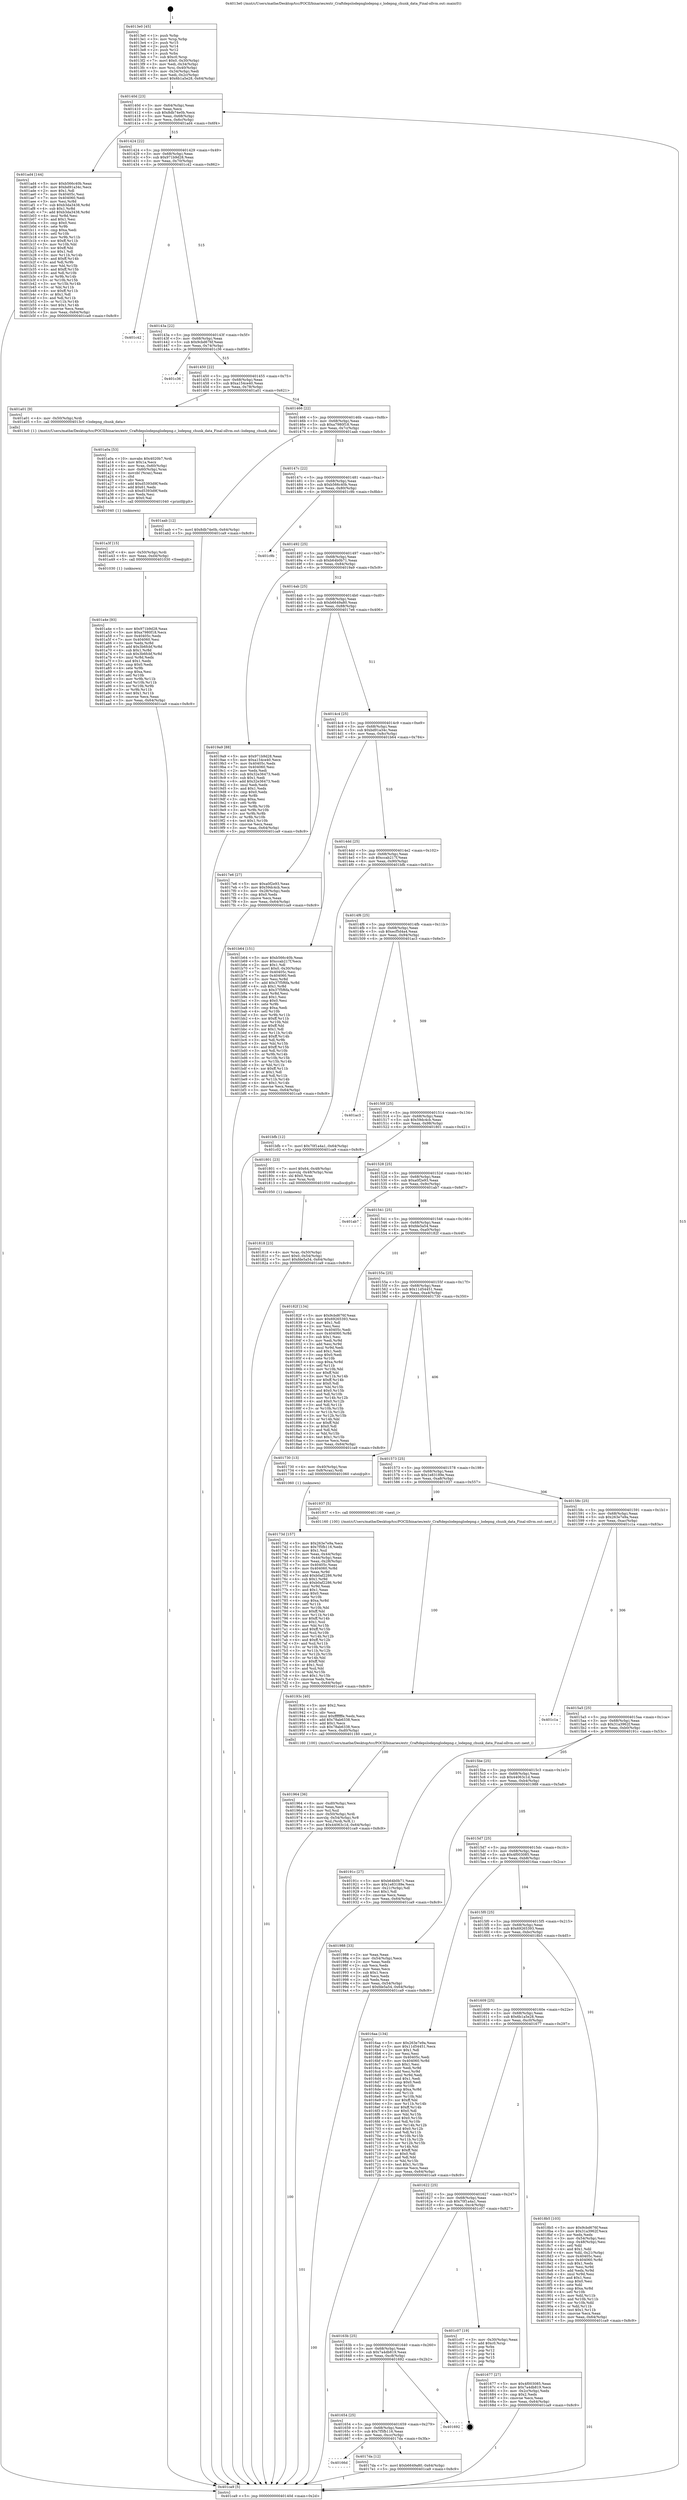 digraph "0x4013e0" {
  label = "0x4013e0 (/mnt/c/Users/mathe/Desktop/tcc/POCII/binaries/extr_Craftdepslodepnglodepng.c_lodepng_chunk_data_Final-ollvm.out::main(0))"
  labelloc = "t"
  node[shape=record]

  Entry [label="",width=0.3,height=0.3,shape=circle,fillcolor=black,style=filled]
  "0x40140d" [label="{
     0x40140d [23]\l
     | [instrs]\l
     &nbsp;&nbsp;0x40140d \<+3\>: mov -0x64(%rbp),%eax\l
     &nbsp;&nbsp;0x401410 \<+2\>: mov %eax,%ecx\l
     &nbsp;&nbsp;0x401412 \<+6\>: sub $0x8db74e0b,%ecx\l
     &nbsp;&nbsp;0x401418 \<+3\>: mov %eax,-0x68(%rbp)\l
     &nbsp;&nbsp;0x40141b \<+3\>: mov %ecx,-0x6c(%rbp)\l
     &nbsp;&nbsp;0x40141e \<+6\>: je 0000000000401ad4 \<main+0x6f4\>\l
  }"]
  "0x401ad4" [label="{
     0x401ad4 [144]\l
     | [instrs]\l
     &nbsp;&nbsp;0x401ad4 \<+5\>: mov $0xb566c40b,%eax\l
     &nbsp;&nbsp;0x401ad9 \<+5\>: mov $0xbd91a34c,%ecx\l
     &nbsp;&nbsp;0x401ade \<+2\>: mov $0x1,%dl\l
     &nbsp;&nbsp;0x401ae0 \<+7\>: mov 0x40405c,%esi\l
     &nbsp;&nbsp;0x401ae7 \<+7\>: mov 0x404060,%edi\l
     &nbsp;&nbsp;0x401aee \<+3\>: mov %esi,%r8d\l
     &nbsp;&nbsp;0x401af1 \<+7\>: sub $0xb3da3438,%r8d\l
     &nbsp;&nbsp;0x401af8 \<+4\>: sub $0x1,%r8d\l
     &nbsp;&nbsp;0x401afc \<+7\>: add $0xb3da3438,%r8d\l
     &nbsp;&nbsp;0x401b03 \<+4\>: imul %r8d,%esi\l
     &nbsp;&nbsp;0x401b07 \<+3\>: and $0x1,%esi\l
     &nbsp;&nbsp;0x401b0a \<+3\>: cmp $0x0,%esi\l
     &nbsp;&nbsp;0x401b0d \<+4\>: sete %r9b\l
     &nbsp;&nbsp;0x401b11 \<+3\>: cmp $0xa,%edi\l
     &nbsp;&nbsp;0x401b14 \<+4\>: setl %r10b\l
     &nbsp;&nbsp;0x401b18 \<+3\>: mov %r9b,%r11b\l
     &nbsp;&nbsp;0x401b1b \<+4\>: xor $0xff,%r11b\l
     &nbsp;&nbsp;0x401b1f \<+3\>: mov %r10b,%bl\l
     &nbsp;&nbsp;0x401b22 \<+3\>: xor $0xff,%bl\l
     &nbsp;&nbsp;0x401b25 \<+3\>: xor $0x1,%dl\l
     &nbsp;&nbsp;0x401b28 \<+3\>: mov %r11b,%r14b\l
     &nbsp;&nbsp;0x401b2b \<+4\>: and $0xff,%r14b\l
     &nbsp;&nbsp;0x401b2f \<+3\>: and %dl,%r9b\l
     &nbsp;&nbsp;0x401b32 \<+3\>: mov %bl,%r15b\l
     &nbsp;&nbsp;0x401b35 \<+4\>: and $0xff,%r15b\l
     &nbsp;&nbsp;0x401b39 \<+3\>: and %dl,%r10b\l
     &nbsp;&nbsp;0x401b3c \<+3\>: or %r9b,%r14b\l
     &nbsp;&nbsp;0x401b3f \<+3\>: or %r10b,%r15b\l
     &nbsp;&nbsp;0x401b42 \<+3\>: xor %r15b,%r14b\l
     &nbsp;&nbsp;0x401b45 \<+3\>: or %bl,%r11b\l
     &nbsp;&nbsp;0x401b48 \<+4\>: xor $0xff,%r11b\l
     &nbsp;&nbsp;0x401b4c \<+3\>: or $0x1,%dl\l
     &nbsp;&nbsp;0x401b4f \<+3\>: and %dl,%r11b\l
     &nbsp;&nbsp;0x401b52 \<+3\>: or %r11b,%r14b\l
     &nbsp;&nbsp;0x401b55 \<+4\>: test $0x1,%r14b\l
     &nbsp;&nbsp;0x401b59 \<+3\>: cmovne %ecx,%eax\l
     &nbsp;&nbsp;0x401b5c \<+3\>: mov %eax,-0x64(%rbp)\l
     &nbsp;&nbsp;0x401b5f \<+5\>: jmp 0000000000401ca9 \<main+0x8c9\>\l
  }"]
  "0x401424" [label="{
     0x401424 [22]\l
     | [instrs]\l
     &nbsp;&nbsp;0x401424 \<+5\>: jmp 0000000000401429 \<main+0x49\>\l
     &nbsp;&nbsp;0x401429 \<+3\>: mov -0x68(%rbp),%eax\l
     &nbsp;&nbsp;0x40142c \<+5\>: sub $0x971b9d28,%eax\l
     &nbsp;&nbsp;0x401431 \<+3\>: mov %eax,-0x70(%rbp)\l
     &nbsp;&nbsp;0x401434 \<+6\>: je 0000000000401c42 \<main+0x862\>\l
  }"]
  Exit [label="",width=0.3,height=0.3,shape=circle,fillcolor=black,style=filled,peripheries=2]
  "0x401c42" [label="{
     0x401c42\l
  }", style=dashed]
  "0x40143a" [label="{
     0x40143a [22]\l
     | [instrs]\l
     &nbsp;&nbsp;0x40143a \<+5\>: jmp 000000000040143f \<main+0x5f\>\l
     &nbsp;&nbsp;0x40143f \<+3\>: mov -0x68(%rbp),%eax\l
     &nbsp;&nbsp;0x401442 \<+5\>: sub $0x9cbd676f,%eax\l
     &nbsp;&nbsp;0x401447 \<+3\>: mov %eax,-0x74(%rbp)\l
     &nbsp;&nbsp;0x40144a \<+6\>: je 0000000000401c36 \<main+0x856\>\l
  }"]
  "0x401a4e" [label="{
     0x401a4e [93]\l
     | [instrs]\l
     &nbsp;&nbsp;0x401a4e \<+5\>: mov $0x971b9d28,%eax\l
     &nbsp;&nbsp;0x401a53 \<+5\>: mov $0xa7980f18,%ecx\l
     &nbsp;&nbsp;0x401a58 \<+7\>: mov 0x40405c,%edx\l
     &nbsp;&nbsp;0x401a5f \<+7\>: mov 0x404060,%esi\l
     &nbsp;&nbsp;0x401a66 \<+3\>: mov %edx,%r8d\l
     &nbsp;&nbsp;0x401a69 \<+7\>: add $0x3b6fcbf,%r8d\l
     &nbsp;&nbsp;0x401a70 \<+4\>: sub $0x1,%r8d\l
     &nbsp;&nbsp;0x401a74 \<+7\>: sub $0x3b6fcbf,%r8d\l
     &nbsp;&nbsp;0x401a7b \<+4\>: imul %r8d,%edx\l
     &nbsp;&nbsp;0x401a7f \<+3\>: and $0x1,%edx\l
     &nbsp;&nbsp;0x401a82 \<+3\>: cmp $0x0,%edx\l
     &nbsp;&nbsp;0x401a85 \<+4\>: sete %r9b\l
     &nbsp;&nbsp;0x401a89 \<+3\>: cmp $0xa,%esi\l
     &nbsp;&nbsp;0x401a8c \<+4\>: setl %r10b\l
     &nbsp;&nbsp;0x401a90 \<+3\>: mov %r9b,%r11b\l
     &nbsp;&nbsp;0x401a93 \<+3\>: and %r10b,%r11b\l
     &nbsp;&nbsp;0x401a96 \<+3\>: xor %r10b,%r9b\l
     &nbsp;&nbsp;0x401a99 \<+3\>: or %r9b,%r11b\l
     &nbsp;&nbsp;0x401a9c \<+4\>: test $0x1,%r11b\l
     &nbsp;&nbsp;0x401aa0 \<+3\>: cmovne %ecx,%eax\l
     &nbsp;&nbsp;0x401aa3 \<+3\>: mov %eax,-0x64(%rbp)\l
     &nbsp;&nbsp;0x401aa6 \<+5\>: jmp 0000000000401ca9 \<main+0x8c9\>\l
  }"]
  "0x401c36" [label="{
     0x401c36\l
  }", style=dashed]
  "0x401450" [label="{
     0x401450 [22]\l
     | [instrs]\l
     &nbsp;&nbsp;0x401450 \<+5\>: jmp 0000000000401455 \<main+0x75\>\l
     &nbsp;&nbsp;0x401455 \<+3\>: mov -0x68(%rbp),%eax\l
     &nbsp;&nbsp;0x401458 \<+5\>: sub $0xa154ce40,%eax\l
     &nbsp;&nbsp;0x40145d \<+3\>: mov %eax,-0x78(%rbp)\l
     &nbsp;&nbsp;0x401460 \<+6\>: je 0000000000401a01 \<main+0x621\>\l
  }"]
  "0x401a3f" [label="{
     0x401a3f [15]\l
     | [instrs]\l
     &nbsp;&nbsp;0x401a3f \<+4\>: mov -0x50(%rbp),%rdi\l
     &nbsp;&nbsp;0x401a43 \<+6\>: mov %eax,-0xd4(%rbp)\l
     &nbsp;&nbsp;0x401a49 \<+5\>: call 0000000000401030 \<free@plt\>\l
     | [calls]\l
     &nbsp;&nbsp;0x401030 \{1\} (unknown)\l
  }"]
  "0x401a01" [label="{
     0x401a01 [9]\l
     | [instrs]\l
     &nbsp;&nbsp;0x401a01 \<+4\>: mov -0x50(%rbp),%rdi\l
     &nbsp;&nbsp;0x401a05 \<+5\>: call 00000000004013c0 \<lodepng_chunk_data\>\l
     | [calls]\l
     &nbsp;&nbsp;0x4013c0 \{1\} (/mnt/c/Users/mathe/Desktop/tcc/POCII/binaries/extr_Craftdepslodepnglodepng.c_lodepng_chunk_data_Final-ollvm.out::lodepng_chunk_data)\l
  }"]
  "0x401466" [label="{
     0x401466 [22]\l
     | [instrs]\l
     &nbsp;&nbsp;0x401466 \<+5\>: jmp 000000000040146b \<main+0x8b\>\l
     &nbsp;&nbsp;0x40146b \<+3\>: mov -0x68(%rbp),%eax\l
     &nbsp;&nbsp;0x40146e \<+5\>: sub $0xa7980f18,%eax\l
     &nbsp;&nbsp;0x401473 \<+3\>: mov %eax,-0x7c(%rbp)\l
     &nbsp;&nbsp;0x401476 \<+6\>: je 0000000000401aab \<main+0x6cb\>\l
  }"]
  "0x401a0a" [label="{
     0x401a0a [53]\l
     | [instrs]\l
     &nbsp;&nbsp;0x401a0a \<+10\>: movabs $0x4020b7,%rdi\l
     &nbsp;&nbsp;0x401a14 \<+5\>: mov $0x1a,%ecx\l
     &nbsp;&nbsp;0x401a19 \<+4\>: mov %rax,-0x60(%rbp)\l
     &nbsp;&nbsp;0x401a1d \<+4\>: mov -0x60(%rbp),%rax\l
     &nbsp;&nbsp;0x401a21 \<+3\>: movzbl (%rax),%eax\l
     &nbsp;&nbsp;0x401a24 \<+1\>: cltd\l
     &nbsp;&nbsp;0x401a25 \<+2\>: idiv %ecx\l
     &nbsp;&nbsp;0x401a27 \<+6\>: add $0xd5393d9f,%edx\l
     &nbsp;&nbsp;0x401a2d \<+3\>: add $0x61,%edx\l
     &nbsp;&nbsp;0x401a30 \<+6\>: sub $0xd5393d9f,%edx\l
     &nbsp;&nbsp;0x401a36 \<+2\>: mov %edx,%esi\l
     &nbsp;&nbsp;0x401a38 \<+2\>: mov $0x0,%al\l
     &nbsp;&nbsp;0x401a3a \<+5\>: call 0000000000401040 \<printf@plt\>\l
     | [calls]\l
     &nbsp;&nbsp;0x401040 \{1\} (unknown)\l
  }"]
  "0x401aab" [label="{
     0x401aab [12]\l
     | [instrs]\l
     &nbsp;&nbsp;0x401aab \<+7\>: movl $0x8db74e0b,-0x64(%rbp)\l
     &nbsp;&nbsp;0x401ab2 \<+5\>: jmp 0000000000401ca9 \<main+0x8c9\>\l
  }"]
  "0x40147c" [label="{
     0x40147c [22]\l
     | [instrs]\l
     &nbsp;&nbsp;0x40147c \<+5\>: jmp 0000000000401481 \<main+0xa1\>\l
     &nbsp;&nbsp;0x401481 \<+3\>: mov -0x68(%rbp),%eax\l
     &nbsp;&nbsp;0x401484 \<+5\>: sub $0xb566c40b,%eax\l
     &nbsp;&nbsp;0x401489 \<+3\>: mov %eax,-0x80(%rbp)\l
     &nbsp;&nbsp;0x40148c \<+6\>: je 0000000000401c9b \<main+0x8bb\>\l
  }"]
  "0x401964" [label="{
     0x401964 [36]\l
     | [instrs]\l
     &nbsp;&nbsp;0x401964 \<+6\>: mov -0xd0(%rbp),%ecx\l
     &nbsp;&nbsp;0x40196a \<+3\>: imul %eax,%ecx\l
     &nbsp;&nbsp;0x40196d \<+3\>: mov %cl,%sil\l
     &nbsp;&nbsp;0x401970 \<+4\>: mov -0x50(%rbp),%rdi\l
     &nbsp;&nbsp;0x401974 \<+4\>: movslq -0x54(%rbp),%r8\l
     &nbsp;&nbsp;0x401978 \<+4\>: mov %sil,(%rdi,%r8,1)\l
     &nbsp;&nbsp;0x40197c \<+7\>: movl $0x44063c1d,-0x64(%rbp)\l
     &nbsp;&nbsp;0x401983 \<+5\>: jmp 0000000000401ca9 \<main+0x8c9\>\l
  }"]
  "0x401c9b" [label="{
     0x401c9b\l
  }", style=dashed]
  "0x401492" [label="{
     0x401492 [25]\l
     | [instrs]\l
     &nbsp;&nbsp;0x401492 \<+5\>: jmp 0000000000401497 \<main+0xb7\>\l
     &nbsp;&nbsp;0x401497 \<+3\>: mov -0x68(%rbp),%eax\l
     &nbsp;&nbsp;0x40149a \<+5\>: sub $0xb64b0b71,%eax\l
     &nbsp;&nbsp;0x40149f \<+6\>: mov %eax,-0x84(%rbp)\l
     &nbsp;&nbsp;0x4014a5 \<+6\>: je 00000000004019a9 \<main+0x5c9\>\l
  }"]
  "0x40193c" [label="{
     0x40193c [40]\l
     | [instrs]\l
     &nbsp;&nbsp;0x40193c \<+5\>: mov $0x2,%ecx\l
     &nbsp;&nbsp;0x401941 \<+1\>: cltd\l
     &nbsp;&nbsp;0x401942 \<+2\>: idiv %ecx\l
     &nbsp;&nbsp;0x401944 \<+6\>: imul $0xfffffffe,%edx,%ecx\l
     &nbsp;&nbsp;0x40194a \<+6\>: add $0x78ab6338,%ecx\l
     &nbsp;&nbsp;0x401950 \<+3\>: add $0x1,%ecx\l
     &nbsp;&nbsp;0x401953 \<+6\>: sub $0x78ab6338,%ecx\l
     &nbsp;&nbsp;0x401959 \<+6\>: mov %ecx,-0xd0(%rbp)\l
     &nbsp;&nbsp;0x40195f \<+5\>: call 0000000000401160 \<next_i\>\l
     | [calls]\l
     &nbsp;&nbsp;0x401160 \{100\} (/mnt/c/Users/mathe/Desktop/tcc/POCII/binaries/extr_Craftdepslodepnglodepng.c_lodepng_chunk_data_Final-ollvm.out::next_i)\l
  }"]
  "0x4019a9" [label="{
     0x4019a9 [88]\l
     | [instrs]\l
     &nbsp;&nbsp;0x4019a9 \<+5\>: mov $0x971b9d28,%eax\l
     &nbsp;&nbsp;0x4019ae \<+5\>: mov $0xa154ce40,%ecx\l
     &nbsp;&nbsp;0x4019b3 \<+7\>: mov 0x40405c,%edx\l
     &nbsp;&nbsp;0x4019ba \<+7\>: mov 0x404060,%esi\l
     &nbsp;&nbsp;0x4019c1 \<+2\>: mov %edx,%edi\l
     &nbsp;&nbsp;0x4019c3 \<+6\>: sub $0x32e36473,%edi\l
     &nbsp;&nbsp;0x4019c9 \<+3\>: sub $0x1,%edi\l
     &nbsp;&nbsp;0x4019cc \<+6\>: add $0x32e36473,%edi\l
     &nbsp;&nbsp;0x4019d2 \<+3\>: imul %edi,%edx\l
     &nbsp;&nbsp;0x4019d5 \<+3\>: and $0x1,%edx\l
     &nbsp;&nbsp;0x4019d8 \<+3\>: cmp $0x0,%edx\l
     &nbsp;&nbsp;0x4019db \<+4\>: sete %r8b\l
     &nbsp;&nbsp;0x4019df \<+3\>: cmp $0xa,%esi\l
     &nbsp;&nbsp;0x4019e2 \<+4\>: setl %r9b\l
     &nbsp;&nbsp;0x4019e6 \<+3\>: mov %r8b,%r10b\l
     &nbsp;&nbsp;0x4019e9 \<+3\>: and %r9b,%r10b\l
     &nbsp;&nbsp;0x4019ec \<+3\>: xor %r9b,%r8b\l
     &nbsp;&nbsp;0x4019ef \<+3\>: or %r8b,%r10b\l
     &nbsp;&nbsp;0x4019f2 \<+4\>: test $0x1,%r10b\l
     &nbsp;&nbsp;0x4019f6 \<+3\>: cmovne %ecx,%eax\l
     &nbsp;&nbsp;0x4019f9 \<+3\>: mov %eax,-0x64(%rbp)\l
     &nbsp;&nbsp;0x4019fc \<+5\>: jmp 0000000000401ca9 \<main+0x8c9\>\l
  }"]
  "0x4014ab" [label="{
     0x4014ab [25]\l
     | [instrs]\l
     &nbsp;&nbsp;0x4014ab \<+5\>: jmp 00000000004014b0 \<main+0xd0\>\l
     &nbsp;&nbsp;0x4014b0 \<+3\>: mov -0x68(%rbp),%eax\l
     &nbsp;&nbsp;0x4014b3 \<+5\>: sub $0xb6649a80,%eax\l
     &nbsp;&nbsp;0x4014b8 \<+6\>: mov %eax,-0x88(%rbp)\l
     &nbsp;&nbsp;0x4014be \<+6\>: je 00000000004017e6 \<main+0x406\>\l
  }"]
  "0x401818" [label="{
     0x401818 [23]\l
     | [instrs]\l
     &nbsp;&nbsp;0x401818 \<+4\>: mov %rax,-0x50(%rbp)\l
     &nbsp;&nbsp;0x40181c \<+7\>: movl $0x0,-0x54(%rbp)\l
     &nbsp;&nbsp;0x401823 \<+7\>: movl $0xfde5a54,-0x64(%rbp)\l
     &nbsp;&nbsp;0x40182a \<+5\>: jmp 0000000000401ca9 \<main+0x8c9\>\l
  }"]
  "0x4017e6" [label="{
     0x4017e6 [27]\l
     | [instrs]\l
     &nbsp;&nbsp;0x4017e6 \<+5\>: mov $0xa0f2e93,%eax\l
     &nbsp;&nbsp;0x4017eb \<+5\>: mov $0x59dc4cb,%ecx\l
     &nbsp;&nbsp;0x4017f0 \<+3\>: mov -0x28(%rbp),%edx\l
     &nbsp;&nbsp;0x4017f3 \<+3\>: cmp $0x0,%edx\l
     &nbsp;&nbsp;0x4017f6 \<+3\>: cmove %ecx,%eax\l
     &nbsp;&nbsp;0x4017f9 \<+3\>: mov %eax,-0x64(%rbp)\l
     &nbsp;&nbsp;0x4017fc \<+5\>: jmp 0000000000401ca9 \<main+0x8c9\>\l
  }"]
  "0x4014c4" [label="{
     0x4014c4 [25]\l
     | [instrs]\l
     &nbsp;&nbsp;0x4014c4 \<+5\>: jmp 00000000004014c9 \<main+0xe9\>\l
     &nbsp;&nbsp;0x4014c9 \<+3\>: mov -0x68(%rbp),%eax\l
     &nbsp;&nbsp;0x4014cc \<+5\>: sub $0xbd91a34c,%eax\l
     &nbsp;&nbsp;0x4014d1 \<+6\>: mov %eax,-0x8c(%rbp)\l
     &nbsp;&nbsp;0x4014d7 \<+6\>: je 0000000000401b64 \<main+0x784\>\l
  }"]
  "0x40166d" [label="{
     0x40166d\l
  }", style=dashed]
  "0x401b64" [label="{
     0x401b64 [151]\l
     | [instrs]\l
     &nbsp;&nbsp;0x401b64 \<+5\>: mov $0xb566c40b,%eax\l
     &nbsp;&nbsp;0x401b69 \<+5\>: mov $0xccab217f,%ecx\l
     &nbsp;&nbsp;0x401b6e \<+2\>: mov $0x1,%dl\l
     &nbsp;&nbsp;0x401b70 \<+7\>: movl $0x0,-0x30(%rbp)\l
     &nbsp;&nbsp;0x401b77 \<+7\>: mov 0x40405c,%esi\l
     &nbsp;&nbsp;0x401b7e \<+7\>: mov 0x404060,%edi\l
     &nbsp;&nbsp;0x401b85 \<+3\>: mov %esi,%r8d\l
     &nbsp;&nbsp;0x401b88 \<+7\>: add $0x37f5f6fa,%r8d\l
     &nbsp;&nbsp;0x401b8f \<+4\>: sub $0x1,%r8d\l
     &nbsp;&nbsp;0x401b93 \<+7\>: sub $0x37f5f6fa,%r8d\l
     &nbsp;&nbsp;0x401b9a \<+4\>: imul %r8d,%esi\l
     &nbsp;&nbsp;0x401b9e \<+3\>: and $0x1,%esi\l
     &nbsp;&nbsp;0x401ba1 \<+3\>: cmp $0x0,%esi\l
     &nbsp;&nbsp;0x401ba4 \<+4\>: sete %r9b\l
     &nbsp;&nbsp;0x401ba8 \<+3\>: cmp $0xa,%edi\l
     &nbsp;&nbsp;0x401bab \<+4\>: setl %r10b\l
     &nbsp;&nbsp;0x401baf \<+3\>: mov %r9b,%r11b\l
     &nbsp;&nbsp;0x401bb2 \<+4\>: xor $0xff,%r11b\l
     &nbsp;&nbsp;0x401bb6 \<+3\>: mov %r10b,%bl\l
     &nbsp;&nbsp;0x401bb9 \<+3\>: xor $0xff,%bl\l
     &nbsp;&nbsp;0x401bbc \<+3\>: xor $0x1,%dl\l
     &nbsp;&nbsp;0x401bbf \<+3\>: mov %r11b,%r14b\l
     &nbsp;&nbsp;0x401bc2 \<+4\>: and $0xff,%r14b\l
     &nbsp;&nbsp;0x401bc6 \<+3\>: and %dl,%r9b\l
     &nbsp;&nbsp;0x401bc9 \<+3\>: mov %bl,%r15b\l
     &nbsp;&nbsp;0x401bcc \<+4\>: and $0xff,%r15b\l
     &nbsp;&nbsp;0x401bd0 \<+3\>: and %dl,%r10b\l
     &nbsp;&nbsp;0x401bd3 \<+3\>: or %r9b,%r14b\l
     &nbsp;&nbsp;0x401bd6 \<+3\>: or %r10b,%r15b\l
     &nbsp;&nbsp;0x401bd9 \<+3\>: xor %r15b,%r14b\l
     &nbsp;&nbsp;0x401bdc \<+3\>: or %bl,%r11b\l
     &nbsp;&nbsp;0x401bdf \<+4\>: xor $0xff,%r11b\l
     &nbsp;&nbsp;0x401be3 \<+3\>: or $0x1,%dl\l
     &nbsp;&nbsp;0x401be6 \<+3\>: and %dl,%r11b\l
     &nbsp;&nbsp;0x401be9 \<+3\>: or %r11b,%r14b\l
     &nbsp;&nbsp;0x401bec \<+4\>: test $0x1,%r14b\l
     &nbsp;&nbsp;0x401bf0 \<+3\>: cmovne %ecx,%eax\l
     &nbsp;&nbsp;0x401bf3 \<+3\>: mov %eax,-0x64(%rbp)\l
     &nbsp;&nbsp;0x401bf6 \<+5\>: jmp 0000000000401ca9 \<main+0x8c9\>\l
  }"]
  "0x4014dd" [label="{
     0x4014dd [25]\l
     | [instrs]\l
     &nbsp;&nbsp;0x4014dd \<+5\>: jmp 00000000004014e2 \<main+0x102\>\l
     &nbsp;&nbsp;0x4014e2 \<+3\>: mov -0x68(%rbp),%eax\l
     &nbsp;&nbsp;0x4014e5 \<+5\>: sub $0xccab217f,%eax\l
     &nbsp;&nbsp;0x4014ea \<+6\>: mov %eax,-0x90(%rbp)\l
     &nbsp;&nbsp;0x4014f0 \<+6\>: je 0000000000401bfb \<main+0x81b\>\l
  }"]
  "0x4017da" [label="{
     0x4017da [12]\l
     | [instrs]\l
     &nbsp;&nbsp;0x4017da \<+7\>: movl $0xb6649a80,-0x64(%rbp)\l
     &nbsp;&nbsp;0x4017e1 \<+5\>: jmp 0000000000401ca9 \<main+0x8c9\>\l
  }"]
  "0x401bfb" [label="{
     0x401bfb [12]\l
     | [instrs]\l
     &nbsp;&nbsp;0x401bfb \<+7\>: movl $0x70f1a4a1,-0x64(%rbp)\l
     &nbsp;&nbsp;0x401c02 \<+5\>: jmp 0000000000401ca9 \<main+0x8c9\>\l
  }"]
  "0x4014f6" [label="{
     0x4014f6 [25]\l
     | [instrs]\l
     &nbsp;&nbsp;0x4014f6 \<+5\>: jmp 00000000004014fb \<main+0x11b\>\l
     &nbsp;&nbsp;0x4014fb \<+3\>: mov -0x68(%rbp),%eax\l
     &nbsp;&nbsp;0x4014fe \<+5\>: sub $0xecf5d4a4,%eax\l
     &nbsp;&nbsp;0x401503 \<+6\>: mov %eax,-0x94(%rbp)\l
     &nbsp;&nbsp;0x401509 \<+6\>: je 0000000000401ac3 \<main+0x6e3\>\l
  }"]
  "0x401654" [label="{
     0x401654 [25]\l
     | [instrs]\l
     &nbsp;&nbsp;0x401654 \<+5\>: jmp 0000000000401659 \<main+0x279\>\l
     &nbsp;&nbsp;0x401659 \<+3\>: mov -0x68(%rbp),%eax\l
     &nbsp;&nbsp;0x40165c \<+5\>: sub $0x7f5fb116,%eax\l
     &nbsp;&nbsp;0x401661 \<+6\>: mov %eax,-0xcc(%rbp)\l
     &nbsp;&nbsp;0x401667 \<+6\>: je 00000000004017da \<main+0x3fa\>\l
  }"]
  "0x401ac3" [label="{
     0x401ac3\l
  }", style=dashed]
  "0x40150f" [label="{
     0x40150f [25]\l
     | [instrs]\l
     &nbsp;&nbsp;0x40150f \<+5\>: jmp 0000000000401514 \<main+0x134\>\l
     &nbsp;&nbsp;0x401514 \<+3\>: mov -0x68(%rbp),%eax\l
     &nbsp;&nbsp;0x401517 \<+5\>: sub $0x59dc4cb,%eax\l
     &nbsp;&nbsp;0x40151c \<+6\>: mov %eax,-0x98(%rbp)\l
     &nbsp;&nbsp;0x401522 \<+6\>: je 0000000000401801 \<main+0x421\>\l
  }"]
  "0x401692" [label="{
     0x401692\l
  }", style=dashed]
  "0x401801" [label="{
     0x401801 [23]\l
     | [instrs]\l
     &nbsp;&nbsp;0x401801 \<+7\>: movl $0x64,-0x48(%rbp)\l
     &nbsp;&nbsp;0x401808 \<+4\>: movslq -0x48(%rbp),%rax\l
     &nbsp;&nbsp;0x40180c \<+4\>: shl $0x0,%rax\l
     &nbsp;&nbsp;0x401810 \<+3\>: mov %rax,%rdi\l
     &nbsp;&nbsp;0x401813 \<+5\>: call 0000000000401050 \<malloc@plt\>\l
     | [calls]\l
     &nbsp;&nbsp;0x401050 \{1\} (unknown)\l
  }"]
  "0x401528" [label="{
     0x401528 [25]\l
     | [instrs]\l
     &nbsp;&nbsp;0x401528 \<+5\>: jmp 000000000040152d \<main+0x14d\>\l
     &nbsp;&nbsp;0x40152d \<+3\>: mov -0x68(%rbp),%eax\l
     &nbsp;&nbsp;0x401530 \<+5\>: sub $0xa0f2e93,%eax\l
     &nbsp;&nbsp;0x401535 \<+6\>: mov %eax,-0x9c(%rbp)\l
     &nbsp;&nbsp;0x40153b \<+6\>: je 0000000000401ab7 \<main+0x6d7\>\l
  }"]
  "0x40163b" [label="{
     0x40163b [25]\l
     | [instrs]\l
     &nbsp;&nbsp;0x40163b \<+5\>: jmp 0000000000401640 \<main+0x260\>\l
     &nbsp;&nbsp;0x401640 \<+3\>: mov -0x68(%rbp),%eax\l
     &nbsp;&nbsp;0x401643 \<+5\>: sub $0x7a4db819,%eax\l
     &nbsp;&nbsp;0x401648 \<+6\>: mov %eax,-0xc8(%rbp)\l
     &nbsp;&nbsp;0x40164e \<+6\>: je 0000000000401692 \<main+0x2b2\>\l
  }"]
  "0x401ab7" [label="{
     0x401ab7\l
  }", style=dashed]
  "0x401541" [label="{
     0x401541 [25]\l
     | [instrs]\l
     &nbsp;&nbsp;0x401541 \<+5\>: jmp 0000000000401546 \<main+0x166\>\l
     &nbsp;&nbsp;0x401546 \<+3\>: mov -0x68(%rbp),%eax\l
     &nbsp;&nbsp;0x401549 \<+5\>: sub $0xfde5a54,%eax\l
     &nbsp;&nbsp;0x40154e \<+6\>: mov %eax,-0xa0(%rbp)\l
     &nbsp;&nbsp;0x401554 \<+6\>: je 000000000040182f \<main+0x44f\>\l
  }"]
  "0x401c07" [label="{
     0x401c07 [19]\l
     | [instrs]\l
     &nbsp;&nbsp;0x401c07 \<+3\>: mov -0x30(%rbp),%eax\l
     &nbsp;&nbsp;0x401c0a \<+7\>: add $0xc0,%rsp\l
     &nbsp;&nbsp;0x401c11 \<+1\>: pop %rbx\l
     &nbsp;&nbsp;0x401c12 \<+2\>: pop %r12\l
     &nbsp;&nbsp;0x401c14 \<+2\>: pop %r14\l
     &nbsp;&nbsp;0x401c16 \<+2\>: pop %r15\l
     &nbsp;&nbsp;0x401c18 \<+1\>: pop %rbp\l
     &nbsp;&nbsp;0x401c19 \<+1\>: ret\l
  }"]
  "0x40182f" [label="{
     0x40182f [134]\l
     | [instrs]\l
     &nbsp;&nbsp;0x40182f \<+5\>: mov $0x9cbd676f,%eax\l
     &nbsp;&nbsp;0x401834 \<+5\>: mov $0x69265393,%ecx\l
     &nbsp;&nbsp;0x401839 \<+2\>: mov $0x1,%dl\l
     &nbsp;&nbsp;0x40183b \<+2\>: xor %esi,%esi\l
     &nbsp;&nbsp;0x40183d \<+7\>: mov 0x40405c,%edi\l
     &nbsp;&nbsp;0x401844 \<+8\>: mov 0x404060,%r8d\l
     &nbsp;&nbsp;0x40184c \<+3\>: sub $0x1,%esi\l
     &nbsp;&nbsp;0x40184f \<+3\>: mov %edi,%r9d\l
     &nbsp;&nbsp;0x401852 \<+3\>: add %esi,%r9d\l
     &nbsp;&nbsp;0x401855 \<+4\>: imul %r9d,%edi\l
     &nbsp;&nbsp;0x401859 \<+3\>: and $0x1,%edi\l
     &nbsp;&nbsp;0x40185c \<+3\>: cmp $0x0,%edi\l
     &nbsp;&nbsp;0x40185f \<+4\>: sete %r10b\l
     &nbsp;&nbsp;0x401863 \<+4\>: cmp $0xa,%r8d\l
     &nbsp;&nbsp;0x401867 \<+4\>: setl %r11b\l
     &nbsp;&nbsp;0x40186b \<+3\>: mov %r10b,%bl\l
     &nbsp;&nbsp;0x40186e \<+3\>: xor $0xff,%bl\l
     &nbsp;&nbsp;0x401871 \<+3\>: mov %r11b,%r14b\l
     &nbsp;&nbsp;0x401874 \<+4\>: xor $0xff,%r14b\l
     &nbsp;&nbsp;0x401878 \<+3\>: xor $0x0,%dl\l
     &nbsp;&nbsp;0x40187b \<+3\>: mov %bl,%r15b\l
     &nbsp;&nbsp;0x40187e \<+4\>: and $0x0,%r15b\l
     &nbsp;&nbsp;0x401882 \<+3\>: and %dl,%r10b\l
     &nbsp;&nbsp;0x401885 \<+3\>: mov %r14b,%r12b\l
     &nbsp;&nbsp;0x401888 \<+4\>: and $0x0,%r12b\l
     &nbsp;&nbsp;0x40188c \<+3\>: and %dl,%r11b\l
     &nbsp;&nbsp;0x40188f \<+3\>: or %r10b,%r15b\l
     &nbsp;&nbsp;0x401892 \<+3\>: or %r11b,%r12b\l
     &nbsp;&nbsp;0x401895 \<+3\>: xor %r12b,%r15b\l
     &nbsp;&nbsp;0x401898 \<+3\>: or %r14b,%bl\l
     &nbsp;&nbsp;0x40189b \<+3\>: xor $0xff,%bl\l
     &nbsp;&nbsp;0x40189e \<+3\>: or $0x0,%dl\l
     &nbsp;&nbsp;0x4018a1 \<+2\>: and %dl,%bl\l
     &nbsp;&nbsp;0x4018a3 \<+3\>: or %bl,%r15b\l
     &nbsp;&nbsp;0x4018a6 \<+4\>: test $0x1,%r15b\l
     &nbsp;&nbsp;0x4018aa \<+3\>: cmovne %ecx,%eax\l
     &nbsp;&nbsp;0x4018ad \<+3\>: mov %eax,-0x64(%rbp)\l
     &nbsp;&nbsp;0x4018b0 \<+5\>: jmp 0000000000401ca9 \<main+0x8c9\>\l
  }"]
  "0x40155a" [label="{
     0x40155a [25]\l
     | [instrs]\l
     &nbsp;&nbsp;0x40155a \<+5\>: jmp 000000000040155f \<main+0x17f\>\l
     &nbsp;&nbsp;0x40155f \<+3\>: mov -0x68(%rbp),%eax\l
     &nbsp;&nbsp;0x401562 \<+5\>: sub $0x11d54451,%eax\l
     &nbsp;&nbsp;0x401567 \<+6\>: mov %eax,-0xa4(%rbp)\l
     &nbsp;&nbsp;0x40156d \<+6\>: je 0000000000401730 \<main+0x350\>\l
  }"]
  "0x40173d" [label="{
     0x40173d [157]\l
     | [instrs]\l
     &nbsp;&nbsp;0x40173d \<+5\>: mov $0x263e7e9a,%ecx\l
     &nbsp;&nbsp;0x401742 \<+5\>: mov $0x7f5fb116,%edx\l
     &nbsp;&nbsp;0x401747 \<+3\>: mov $0x1,%sil\l
     &nbsp;&nbsp;0x40174a \<+3\>: mov %eax,-0x44(%rbp)\l
     &nbsp;&nbsp;0x40174d \<+3\>: mov -0x44(%rbp),%eax\l
     &nbsp;&nbsp;0x401750 \<+3\>: mov %eax,-0x28(%rbp)\l
     &nbsp;&nbsp;0x401753 \<+7\>: mov 0x40405c,%eax\l
     &nbsp;&nbsp;0x40175a \<+8\>: mov 0x404060,%r8d\l
     &nbsp;&nbsp;0x401762 \<+3\>: mov %eax,%r9d\l
     &nbsp;&nbsp;0x401765 \<+7\>: add $0xb0af2286,%r9d\l
     &nbsp;&nbsp;0x40176c \<+4\>: sub $0x1,%r9d\l
     &nbsp;&nbsp;0x401770 \<+7\>: sub $0xb0af2286,%r9d\l
     &nbsp;&nbsp;0x401777 \<+4\>: imul %r9d,%eax\l
     &nbsp;&nbsp;0x40177b \<+3\>: and $0x1,%eax\l
     &nbsp;&nbsp;0x40177e \<+3\>: cmp $0x0,%eax\l
     &nbsp;&nbsp;0x401781 \<+4\>: sete %r10b\l
     &nbsp;&nbsp;0x401785 \<+4\>: cmp $0xa,%r8d\l
     &nbsp;&nbsp;0x401789 \<+4\>: setl %r11b\l
     &nbsp;&nbsp;0x40178d \<+3\>: mov %r10b,%bl\l
     &nbsp;&nbsp;0x401790 \<+3\>: xor $0xff,%bl\l
     &nbsp;&nbsp;0x401793 \<+3\>: mov %r11b,%r14b\l
     &nbsp;&nbsp;0x401796 \<+4\>: xor $0xff,%r14b\l
     &nbsp;&nbsp;0x40179a \<+4\>: xor $0x1,%sil\l
     &nbsp;&nbsp;0x40179e \<+3\>: mov %bl,%r15b\l
     &nbsp;&nbsp;0x4017a1 \<+4\>: and $0xff,%r15b\l
     &nbsp;&nbsp;0x4017a5 \<+3\>: and %sil,%r10b\l
     &nbsp;&nbsp;0x4017a8 \<+3\>: mov %r14b,%r12b\l
     &nbsp;&nbsp;0x4017ab \<+4\>: and $0xff,%r12b\l
     &nbsp;&nbsp;0x4017af \<+3\>: and %sil,%r11b\l
     &nbsp;&nbsp;0x4017b2 \<+3\>: or %r10b,%r15b\l
     &nbsp;&nbsp;0x4017b5 \<+3\>: or %r11b,%r12b\l
     &nbsp;&nbsp;0x4017b8 \<+3\>: xor %r12b,%r15b\l
     &nbsp;&nbsp;0x4017bb \<+3\>: or %r14b,%bl\l
     &nbsp;&nbsp;0x4017be \<+3\>: xor $0xff,%bl\l
     &nbsp;&nbsp;0x4017c1 \<+4\>: or $0x1,%sil\l
     &nbsp;&nbsp;0x4017c5 \<+3\>: and %sil,%bl\l
     &nbsp;&nbsp;0x4017c8 \<+3\>: or %bl,%r15b\l
     &nbsp;&nbsp;0x4017cb \<+4\>: test $0x1,%r15b\l
     &nbsp;&nbsp;0x4017cf \<+3\>: cmovne %edx,%ecx\l
     &nbsp;&nbsp;0x4017d2 \<+3\>: mov %ecx,-0x64(%rbp)\l
     &nbsp;&nbsp;0x4017d5 \<+5\>: jmp 0000000000401ca9 \<main+0x8c9\>\l
  }"]
  "0x401730" [label="{
     0x401730 [13]\l
     | [instrs]\l
     &nbsp;&nbsp;0x401730 \<+4\>: mov -0x40(%rbp),%rax\l
     &nbsp;&nbsp;0x401734 \<+4\>: mov 0x8(%rax),%rdi\l
     &nbsp;&nbsp;0x401738 \<+5\>: call 0000000000401060 \<atoi@plt\>\l
     | [calls]\l
     &nbsp;&nbsp;0x401060 \{1\} (unknown)\l
  }"]
  "0x401573" [label="{
     0x401573 [25]\l
     | [instrs]\l
     &nbsp;&nbsp;0x401573 \<+5\>: jmp 0000000000401578 \<main+0x198\>\l
     &nbsp;&nbsp;0x401578 \<+3\>: mov -0x68(%rbp),%eax\l
     &nbsp;&nbsp;0x40157b \<+5\>: sub $0x1e83189e,%eax\l
     &nbsp;&nbsp;0x401580 \<+6\>: mov %eax,-0xa8(%rbp)\l
     &nbsp;&nbsp;0x401586 \<+6\>: je 0000000000401937 \<main+0x557\>\l
  }"]
  "0x4013e0" [label="{
     0x4013e0 [45]\l
     | [instrs]\l
     &nbsp;&nbsp;0x4013e0 \<+1\>: push %rbp\l
     &nbsp;&nbsp;0x4013e1 \<+3\>: mov %rsp,%rbp\l
     &nbsp;&nbsp;0x4013e4 \<+2\>: push %r15\l
     &nbsp;&nbsp;0x4013e6 \<+2\>: push %r14\l
     &nbsp;&nbsp;0x4013e8 \<+2\>: push %r12\l
     &nbsp;&nbsp;0x4013ea \<+1\>: push %rbx\l
     &nbsp;&nbsp;0x4013eb \<+7\>: sub $0xc0,%rsp\l
     &nbsp;&nbsp;0x4013f2 \<+7\>: movl $0x0,-0x30(%rbp)\l
     &nbsp;&nbsp;0x4013f9 \<+3\>: mov %edi,-0x34(%rbp)\l
     &nbsp;&nbsp;0x4013fc \<+4\>: mov %rsi,-0x40(%rbp)\l
     &nbsp;&nbsp;0x401400 \<+3\>: mov -0x34(%rbp),%edi\l
     &nbsp;&nbsp;0x401403 \<+3\>: mov %edi,-0x2c(%rbp)\l
     &nbsp;&nbsp;0x401406 \<+7\>: movl $0x6b1a5e28,-0x64(%rbp)\l
  }"]
  "0x401937" [label="{
     0x401937 [5]\l
     | [instrs]\l
     &nbsp;&nbsp;0x401937 \<+5\>: call 0000000000401160 \<next_i\>\l
     | [calls]\l
     &nbsp;&nbsp;0x401160 \{100\} (/mnt/c/Users/mathe/Desktop/tcc/POCII/binaries/extr_Craftdepslodepnglodepng.c_lodepng_chunk_data_Final-ollvm.out::next_i)\l
  }"]
  "0x40158c" [label="{
     0x40158c [25]\l
     | [instrs]\l
     &nbsp;&nbsp;0x40158c \<+5\>: jmp 0000000000401591 \<main+0x1b1\>\l
     &nbsp;&nbsp;0x401591 \<+3\>: mov -0x68(%rbp),%eax\l
     &nbsp;&nbsp;0x401594 \<+5\>: sub $0x263e7e9a,%eax\l
     &nbsp;&nbsp;0x401599 \<+6\>: mov %eax,-0xac(%rbp)\l
     &nbsp;&nbsp;0x40159f \<+6\>: je 0000000000401c1a \<main+0x83a\>\l
  }"]
  "0x401ca9" [label="{
     0x401ca9 [5]\l
     | [instrs]\l
     &nbsp;&nbsp;0x401ca9 \<+5\>: jmp 000000000040140d \<main+0x2d\>\l
  }"]
  "0x401c1a" [label="{
     0x401c1a\l
  }", style=dashed]
  "0x4015a5" [label="{
     0x4015a5 [25]\l
     | [instrs]\l
     &nbsp;&nbsp;0x4015a5 \<+5\>: jmp 00000000004015aa \<main+0x1ca\>\l
     &nbsp;&nbsp;0x4015aa \<+3\>: mov -0x68(%rbp),%eax\l
     &nbsp;&nbsp;0x4015ad \<+5\>: sub $0x31a3962f,%eax\l
     &nbsp;&nbsp;0x4015b2 \<+6\>: mov %eax,-0xb0(%rbp)\l
     &nbsp;&nbsp;0x4015b8 \<+6\>: je 000000000040191c \<main+0x53c\>\l
  }"]
  "0x401622" [label="{
     0x401622 [25]\l
     | [instrs]\l
     &nbsp;&nbsp;0x401622 \<+5\>: jmp 0000000000401627 \<main+0x247\>\l
     &nbsp;&nbsp;0x401627 \<+3\>: mov -0x68(%rbp),%eax\l
     &nbsp;&nbsp;0x40162a \<+5\>: sub $0x70f1a4a1,%eax\l
     &nbsp;&nbsp;0x40162f \<+6\>: mov %eax,-0xc4(%rbp)\l
     &nbsp;&nbsp;0x401635 \<+6\>: je 0000000000401c07 \<main+0x827\>\l
  }"]
  "0x40191c" [label="{
     0x40191c [27]\l
     | [instrs]\l
     &nbsp;&nbsp;0x40191c \<+5\>: mov $0xb64b0b71,%eax\l
     &nbsp;&nbsp;0x401921 \<+5\>: mov $0x1e83189e,%ecx\l
     &nbsp;&nbsp;0x401926 \<+3\>: mov -0x21(%rbp),%dl\l
     &nbsp;&nbsp;0x401929 \<+3\>: test $0x1,%dl\l
     &nbsp;&nbsp;0x40192c \<+3\>: cmovne %ecx,%eax\l
     &nbsp;&nbsp;0x40192f \<+3\>: mov %eax,-0x64(%rbp)\l
     &nbsp;&nbsp;0x401932 \<+5\>: jmp 0000000000401ca9 \<main+0x8c9\>\l
  }"]
  "0x4015be" [label="{
     0x4015be [25]\l
     | [instrs]\l
     &nbsp;&nbsp;0x4015be \<+5\>: jmp 00000000004015c3 \<main+0x1e3\>\l
     &nbsp;&nbsp;0x4015c3 \<+3\>: mov -0x68(%rbp),%eax\l
     &nbsp;&nbsp;0x4015c6 \<+5\>: sub $0x44063c1d,%eax\l
     &nbsp;&nbsp;0x4015cb \<+6\>: mov %eax,-0xb4(%rbp)\l
     &nbsp;&nbsp;0x4015d1 \<+6\>: je 0000000000401988 \<main+0x5a8\>\l
  }"]
  "0x401677" [label="{
     0x401677 [27]\l
     | [instrs]\l
     &nbsp;&nbsp;0x401677 \<+5\>: mov $0x4f003085,%eax\l
     &nbsp;&nbsp;0x40167c \<+5\>: mov $0x7a4db819,%ecx\l
     &nbsp;&nbsp;0x401681 \<+3\>: mov -0x2c(%rbp),%edx\l
     &nbsp;&nbsp;0x401684 \<+3\>: cmp $0x2,%edx\l
     &nbsp;&nbsp;0x401687 \<+3\>: cmovne %ecx,%eax\l
     &nbsp;&nbsp;0x40168a \<+3\>: mov %eax,-0x64(%rbp)\l
     &nbsp;&nbsp;0x40168d \<+5\>: jmp 0000000000401ca9 \<main+0x8c9\>\l
  }"]
  "0x401988" [label="{
     0x401988 [33]\l
     | [instrs]\l
     &nbsp;&nbsp;0x401988 \<+2\>: xor %eax,%eax\l
     &nbsp;&nbsp;0x40198a \<+3\>: mov -0x54(%rbp),%ecx\l
     &nbsp;&nbsp;0x40198d \<+2\>: mov %eax,%edx\l
     &nbsp;&nbsp;0x40198f \<+2\>: sub %ecx,%edx\l
     &nbsp;&nbsp;0x401991 \<+2\>: mov %eax,%ecx\l
     &nbsp;&nbsp;0x401993 \<+3\>: sub $0x1,%ecx\l
     &nbsp;&nbsp;0x401996 \<+2\>: add %ecx,%edx\l
     &nbsp;&nbsp;0x401998 \<+2\>: sub %edx,%eax\l
     &nbsp;&nbsp;0x40199a \<+3\>: mov %eax,-0x54(%rbp)\l
     &nbsp;&nbsp;0x40199d \<+7\>: movl $0xfde5a54,-0x64(%rbp)\l
     &nbsp;&nbsp;0x4019a4 \<+5\>: jmp 0000000000401ca9 \<main+0x8c9\>\l
  }"]
  "0x4015d7" [label="{
     0x4015d7 [25]\l
     | [instrs]\l
     &nbsp;&nbsp;0x4015d7 \<+5\>: jmp 00000000004015dc \<main+0x1fc\>\l
     &nbsp;&nbsp;0x4015dc \<+3\>: mov -0x68(%rbp),%eax\l
     &nbsp;&nbsp;0x4015df \<+5\>: sub $0x4f003085,%eax\l
     &nbsp;&nbsp;0x4015e4 \<+6\>: mov %eax,-0xb8(%rbp)\l
     &nbsp;&nbsp;0x4015ea \<+6\>: je 00000000004016aa \<main+0x2ca\>\l
  }"]
  "0x401609" [label="{
     0x401609 [25]\l
     | [instrs]\l
     &nbsp;&nbsp;0x401609 \<+5\>: jmp 000000000040160e \<main+0x22e\>\l
     &nbsp;&nbsp;0x40160e \<+3\>: mov -0x68(%rbp),%eax\l
     &nbsp;&nbsp;0x401611 \<+5\>: sub $0x6b1a5e28,%eax\l
     &nbsp;&nbsp;0x401616 \<+6\>: mov %eax,-0xc0(%rbp)\l
     &nbsp;&nbsp;0x40161c \<+6\>: je 0000000000401677 \<main+0x297\>\l
  }"]
  "0x4016aa" [label="{
     0x4016aa [134]\l
     | [instrs]\l
     &nbsp;&nbsp;0x4016aa \<+5\>: mov $0x263e7e9a,%eax\l
     &nbsp;&nbsp;0x4016af \<+5\>: mov $0x11d54451,%ecx\l
     &nbsp;&nbsp;0x4016b4 \<+2\>: mov $0x1,%dl\l
     &nbsp;&nbsp;0x4016b6 \<+2\>: xor %esi,%esi\l
     &nbsp;&nbsp;0x4016b8 \<+7\>: mov 0x40405c,%edi\l
     &nbsp;&nbsp;0x4016bf \<+8\>: mov 0x404060,%r8d\l
     &nbsp;&nbsp;0x4016c7 \<+3\>: sub $0x1,%esi\l
     &nbsp;&nbsp;0x4016ca \<+3\>: mov %edi,%r9d\l
     &nbsp;&nbsp;0x4016cd \<+3\>: add %esi,%r9d\l
     &nbsp;&nbsp;0x4016d0 \<+4\>: imul %r9d,%edi\l
     &nbsp;&nbsp;0x4016d4 \<+3\>: and $0x1,%edi\l
     &nbsp;&nbsp;0x4016d7 \<+3\>: cmp $0x0,%edi\l
     &nbsp;&nbsp;0x4016da \<+4\>: sete %r10b\l
     &nbsp;&nbsp;0x4016de \<+4\>: cmp $0xa,%r8d\l
     &nbsp;&nbsp;0x4016e2 \<+4\>: setl %r11b\l
     &nbsp;&nbsp;0x4016e6 \<+3\>: mov %r10b,%bl\l
     &nbsp;&nbsp;0x4016e9 \<+3\>: xor $0xff,%bl\l
     &nbsp;&nbsp;0x4016ec \<+3\>: mov %r11b,%r14b\l
     &nbsp;&nbsp;0x4016ef \<+4\>: xor $0xff,%r14b\l
     &nbsp;&nbsp;0x4016f3 \<+3\>: xor $0x0,%dl\l
     &nbsp;&nbsp;0x4016f6 \<+3\>: mov %bl,%r15b\l
     &nbsp;&nbsp;0x4016f9 \<+4\>: and $0x0,%r15b\l
     &nbsp;&nbsp;0x4016fd \<+3\>: and %dl,%r10b\l
     &nbsp;&nbsp;0x401700 \<+3\>: mov %r14b,%r12b\l
     &nbsp;&nbsp;0x401703 \<+4\>: and $0x0,%r12b\l
     &nbsp;&nbsp;0x401707 \<+3\>: and %dl,%r11b\l
     &nbsp;&nbsp;0x40170a \<+3\>: or %r10b,%r15b\l
     &nbsp;&nbsp;0x40170d \<+3\>: or %r11b,%r12b\l
     &nbsp;&nbsp;0x401710 \<+3\>: xor %r12b,%r15b\l
     &nbsp;&nbsp;0x401713 \<+3\>: or %r14b,%bl\l
     &nbsp;&nbsp;0x401716 \<+3\>: xor $0xff,%bl\l
     &nbsp;&nbsp;0x401719 \<+3\>: or $0x0,%dl\l
     &nbsp;&nbsp;0x40171c \<+2\>: and %dl,%bl\l
     &nbsp;&nbsp;0x40171e \<+3\>: or %bl,%r15b\l
     &nbsp;&nbsp;0x401721 \<+4\>: test $0x1,%r15b\l
     &nbsp;&nbsp;0x401725 \<+3\>: cmovne %ecx,%eax\l
     &nbsp;&nbsp;0x401728 \<+3\>: mov %eax,-0x64(%rbp)\l
     &nbsp;&nbsp;0x40172b \<+5\>: jmp 0000000000401ca9 \<main+0x8c9\>\l
  }"]
  "0x4015f0" [label="{
     0x4015f0 [25]\l
     | [instrs]\l
     &nbsp;&nbsp;0x4015f0 \<+5\>: jmp 00000000004015f5 \<main+0x215\>\l
     &nbsp;&nbsp;0x4015f5 \<+3\>: mov -0x68(%rbp),%eax\l
     &nbsp;&nbsp;0x4015f8 \<+5\>: sub $0x69265393,%eax\l
     &nbsp;&nbsp;0x4015fd \<+6\>: mov %eax,-0xbc(%rbp)\l
     &nbsp;&nbsp;0x401603 \<+6\>: je 00000000004018b5 \<main+0x4d5\>\l
  }"]
  "0x4018b5" [label="{
     0x4018b5 [103]\l
     | [instrs]\l
     &nbsp;&nbsp;0x4018b5 \<+5\>: mov $0x9cbd676f,%eax\l
     &nbsp;&nbsp;0x4018ba \<+5\>: mov $0x31a3962f,%ecx\l
     &nbsp;&nbsp;0x4018bf \<+2\>: xor %edx,%edx\l
     &nbsp;&nbsp;0x4018c1 \<+3\>: mov -0x54(%rbp),%esi\l
     &nbsp;&nbsp;0x4018c4 \<+3\>: cmp -0x48(%rbp),%esi\l
     &nbsp;&nbsp;0x4018c7 \<+4\>: setl %dil\l
     &nbsp;&nbsp;0x4018cb \<+4\>: and $0x1,%dil\l
     &nbsp;&nbsp;0x4018cf \<+4\>: mov %dil,-0x21(%rbp)\l
     &nbsp;&nbsp;0x4018d3 \<+7\>: mov 0x40405c,%esi\l
     &nbsp;&nbsp;0x4018da \<+8\>: mov 0x404060,%r8d\l
     &nbsp;&nbsp;0x4018e2 \<+3\>: sub $0x1,%edx\l
     &nbsp;&nbsp;0x4018e5 \<+3\>: mov %esi,%r9d\l
     &nbsp;&nbsp;0x4018e8 \<+3\>: add %edx,%r9d\l
     &nbsp;&nbsp;0x4018eb \<+4\>: imul %r9d,%esi\l
     &nbsp;&nbsp;0x4018ef \<+3\>: and $0x1,%esi\l
     &nbsp;&nbsp;0x4018f2 \<+3\>: cmp $0x0,%esi\l
     &nbsp;&nbsp;0x4018f5 \<+4\>: sete %dil\l
     &nbsp;&nbsp;0x4018f9 \<+4\>: cmp $0xa,%r8d\l
     &nbsp;&nbsp;0x4018fd \<+4\>: setl %r10b\l
     &nbsp;&nbsp;0x401901 \<+3\>: mov %dil,%r11b\l
     &nbsp;&nbsp;0x401904 \<+3\>: and %r10b,%r11b\l
     &nbsp;&nbsp;0x401907 \<+3\>: xor %r10b,%dil\l
     &nbsp;&nbsp;0x40190a \<+3\>: or %dil,%r11b\l
     &nbsp;&nbsp;0x40190d \<+4\>: test $0x1,%r11b\l
     &nbsp;&nbsp;0x401911 \<+3\>: cmovne %ecx,%eax\l
     &nbsp;&nbsp;0x401914 \<+3\>: mov %eax,-0x64(%rbp)\l
     &nbsp;&nbsp;0x401917 \<+5\>: jmp 0000000000401ca9 \<main+0x8c9\>\l
  }"]
  Entry -> "0x4013e0" [label=" 1"]
  "0x40140d" -> "0x401ad4" [label=" 1"]
  "0x40140d" -> "0x401424" [label=" 515"]
  "0x401c07" -> Exit [label=" 1"]
  "0x401424" -> "0x401c42" [label=" 0"]
  "0x401424" -> "0x40143a" [label=" 515"]
  "0x401bfb" -> "0x401ca9" [label=" 1"]
  "0x40143a" -> "0x401c36" [label=" 0"]
  "0x40143a" -> "0x401450" [label=" 515"]
  "0x401b64" -> "0x401ca9" [label=" 1"]
  "0x401450" -> "0x401a01" [label=" 1"]
  "0x401450" -> "0x401466" [label=" 514"]
  "0x401ad4" -> "0x401ca9" [label=" 1"]
  "0x401466" -> "0x401aab" [label=" 1"]
  "0x401466" -> "0x40147c" [label=" 513"]
  "0x401aab" -> "0x401ca9" [label=" 1"]
  "0x40147c" -> "0x401c9b" [label=" 0"]
  "0x40147c" -> "0x401492" [label=" 513"]
  "0x401a4e" -> "0x401ca9" [label=" 1"]
  "0x401492" -> "0x4019a9" [label=" 1"]
  "0x401492" -> "0x4014ab" [label=" 512"]
  "0x401a3f" -> "0x401a4e" [label=" 1"]
  "0x4014ab" -> "0x4017e6" [label=" 1"]
  "0x4014ab" -> "0x4014c4" [label=" 511"]
  "0x401a0a" -> "0x401a3f" [label=" 1"]
  "0x4014c4" -> "0x401b64" [label=" 1"]
  "0x4014c4" -> "0x4014dd" [label=" 510"]
  "0x401a01" -> "0x401a0a" [label=" 1"]
  "0x4014dd" -> "0x401bfb" [label=" 1"]
  "0x4014dd" -> "0x4014f6" [label=" 509"]
  "0x4019a9" -> "0x401ca9" [label=" 1"]
  "0x4014f6" -> "0x401ac3" [label=" 0"]
  "0x4014f6" -> "0x40150f" [label=" 509"]
  "0x401964" -> "0x401ca9" [label=" 100"]
  "0x40150f" -> "0x401801" [label=" 1"]
  "0x40150f" -> "0x401528" [label=" 508"]
  "0x40193c" -> "0x401964" [label=" 100"]
  "0x401528" -> "0x401ab7" [label=" 0"]
  "0x401528" -> "0x401541" [label=" 508"]
  "0x40191c" -> "0x401ca9" [label=" 101"]
  "0x401541" -> "0x40182f" [label=" 101"]
  "0x401541" -> "0x40155a" [label=" 407"]
  "0x4018b5" -> "0x401ca9" [label=" 101"]
  "0x40155a" -> "0x401730" [label=" 1"]
  "0x40155a" -> "0x401573" [label=" 406"]
  "0x401818" -> "0x401ca9" [label=" 1"]
  "0x401573" -> "0x401937" [label=" 100"]
  "0x401573" -> "0x40158c" [label=" 306"]
  "0x401801" -> "0x401818" [label=" 1"]
  "0x40158c" -> "0x401c1a" [label=" 0"]
  "0x40158c" -> "0x4015a5" [label=" 306"]
  "0x4017e6" -> "0x401ca9" [label=" 1"]
  "0x4015a5" -> "0x40191c" [label=" 101"]
  "0x4015a5" -> "0x4015be" [label=" 205"]
  "0x4017da" -> "0x401ca9" [label=" 1"]
  "0x4015be" -> "0x401988" [label=" 100"]
  "0x4015be" -> "0x4015d7" [label=" 105"]
  "0x401654" -> "0x40166d" [label=" 0"]
  "0x4015d7" -> "0x4016aa" [label=" 1"]
  "0x4015d7" -> "0x4015f0" [label=" 104"]
  "0x401988" -> "0x401ca9" [label=" 100"]
  "0x4015f0" -> "0x4018b5" [label=" 101"]
  "0x4015f0" -> "0x401609" [label=" 3"]
  "0x401654" -> "0x4017da" [label=" 1"]
  "0x401609" -> "0x401677" [label=" 1"]
  "0x401609" -> "0x401622" [label=" 2"]
  "0x401677" -> "0x401ca9" [label=" 1"]
  "0x4013e0" -> "0x40140d" [label=" 1"]
  "0x401ca9" -> "0x40140d" [label=" 515"]
  "0x4016aa" -> "0x401ca9" [label=" 1"]
  "0x401730" -> "0x40173d" [label=" 1"]
  "0x40173d" -> "0x401ca9" [label=" 1"]
  "0x40182f" -> "0x401ca9" [label=" 101"]
  "0x401622" -> "0x401c07" [label=" 1"]
  "0x401622" -> "0x40163b" [label=" 1"]
  "0x401937" -> "0x40193c" [label=" 100"]
  "0x40163b" -> "0x401692" [label=" 0"]
  "0x40163b" -> "0x401654" [label=" 1"]
}
